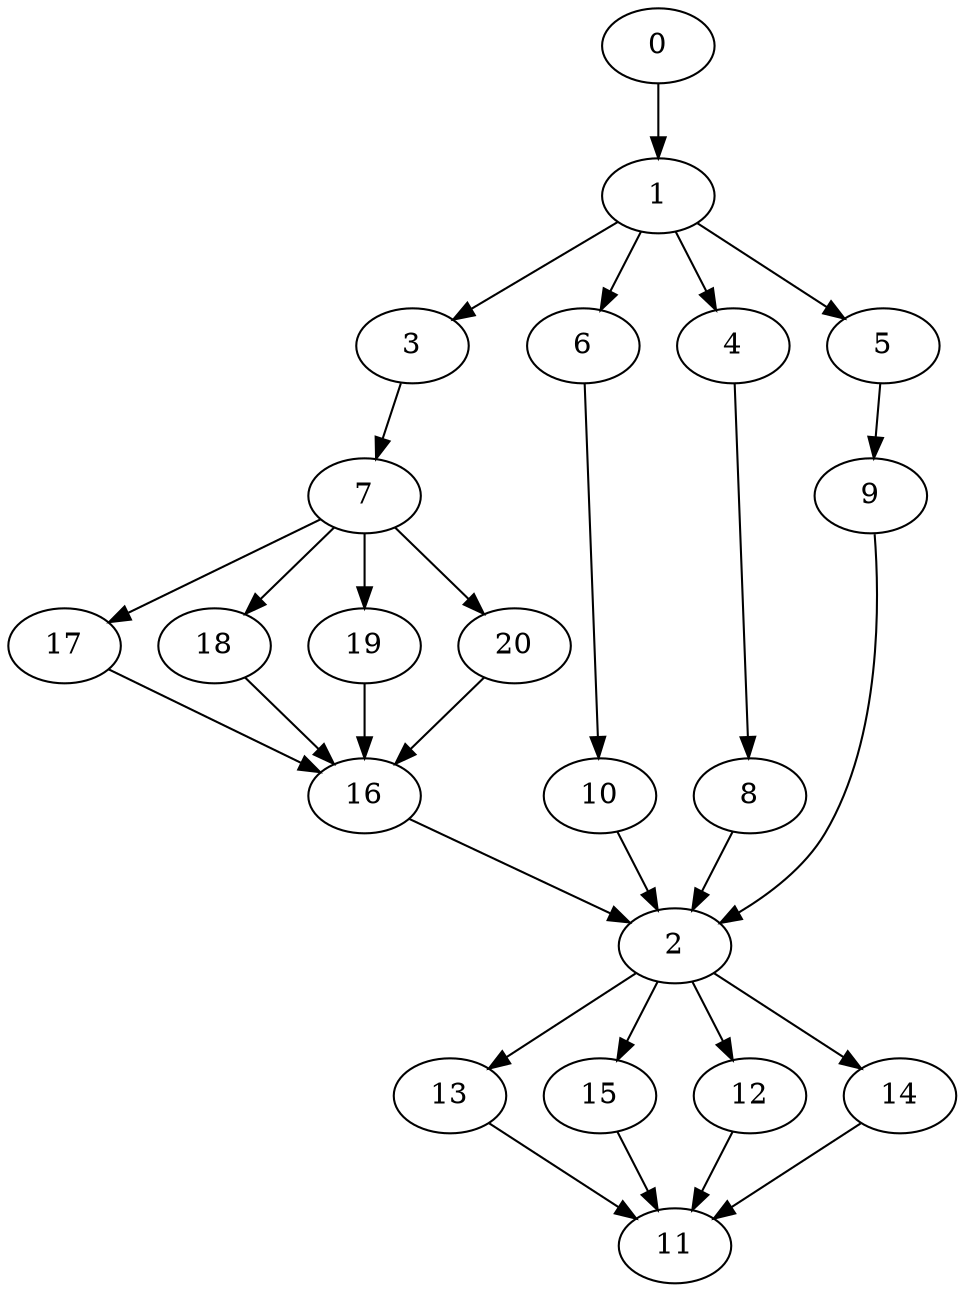 digraph "SeriesParallel-MaxBf-4_Nodes_21_CCR_1.98_WeightType_Random_GB" {
	graph ["Duplicate states"=0,
		GraphType=S_P,
		"Max states in OPEN"=0,
		Modes="120000ms; topo-ordered tasks, ; Pruning: task equivalence, fixed order ready list, ; F-value: ; Optimisation: best schedule length (\
SL) optimisation on equal, ",
		NumberOfTasks=21,
		"Pruned using list schedule length"=21280997,
		"States removed from OPEN"=0,
		TargetSystem="Homogeneous-16",
		"Time to schedule (ms)"=31753,
		"Total idle time"=251,
		"Total schedule length"=80,
		"Total sequential time"=124,
		"Total states created"=217944311
	];
	0	["Finish time"=9,
		Processor=0,
		"Start time"=0,
		Weight=9];
	1	["Finish time"=16,
		Processor=0,
		"Start time"=9,
		Weight=7];
	0 -> 1	[Weight=3];
	3	["Finish time"=21,
		Processor=1,
		"Start time"=19,
		Weight=2];
	1 -> 3	[Weight=3];
	6	["Finish time"=23,
		Processor=0,
		"Start time"=16,
		Weight=7];
	1 -> 6	[Weight=11];
	4	["Finish time"=30,
		Processor=3,
		"Start time"=21,
		Weight=9];
	1 -> 4	[Weight=5];
	5	["Finish time"=29,
		Processor=4,
		"Start time"=27,
		Weight=2];
	1 -> 5	[Weight=11];
	7	["Finish time"=24,
		Processor=1,
		"Start time"=21,
		Weight=3];
	3 -> 7	[Weight=16];
	17	["Finish time"=30,
		Processor=2,
		"Start time"=27,
		Weight=3];
	7 -> 17	[Weight=3];
	18	["Finish time"=41,
		Processor=2,
		"Start time"=35,
		Weight=6];
	7 -> 18	[Weight=11];
	19	["Finish time"=28,
		Processor=1,
		"Start time"=24,
		Weight=4];
	7 -> 19	[Weight=11];
	20	["Finish time"=35,
		Processor=1,
		"Start time"=28,
		Weight=7];
	7 -> 20	[Weight=7];
	16	["Finish time"=49,
		Processor=2,
		"Start time"=41,
		Weight=8];
	17 -> 16	[Weight=16];
	10	["Finish time"=29,
		Processor=0,
		"Start time"=23,
		Weight=6];
	6 -> 10	[Weight=15];
	18 -> 16	[Weight=10];
	19 -> 16	[Weight=11];
	20 -> 16	[Weight=5];
	8	["Finish time"=37,
		Processor=3,
		"Start time"=30,
		Weight=7];
	4 -> 8	[Weight=13];
	2	["Finish time"=56,
		Processor=2,
		"Start time"=49,
		Weight=7];
	16 -> 2	[Weight=15];
	9	["Finish time"=36,
		Processor=5,
		"Start time"=34,
		Weight=2];
	5 -> 9	[Weight=5];
	10 -> 2	[Weight=11];
	8 -> 2	[Weight=5];
	9 -> 2	[Weight=8];
	13	["Finish time"=68,
		Processor=6,
		"Start time"=59,
		Weight=9];
	2 -> 13	[Weight=3];
	15	["Finish time"=66,
		Processor=2,
		"Start time"=56,
		Weight=10];
	2 -> 15	[Weight=15];
	12	["Finish time"=72,
		Processor=6,
		"Start time"=68,
		Weight=4];
	2 -> 12	[Weight=5];
	14	["Finish time"=63,
		Processor=7,
		"Start time"=59,
		Weight=4];
	2 -> 14	[Weight=3];
	11	["Finish time"=80,
		Processor=6,
		"Start time"=72,
		Weight=8];
	13 -> 11	[Weight=8];
	15 -> 11	[Weight=3];
	12 -> 11	[Weight=8];
	14 -> 11	[Weight=5];
}
